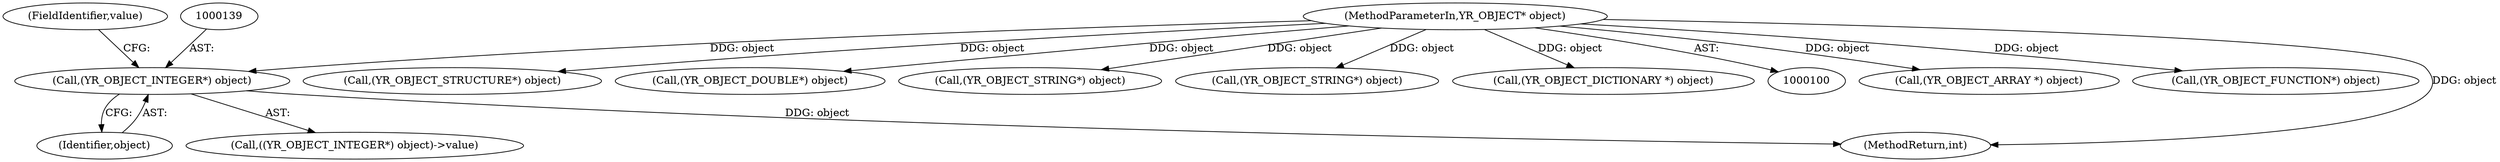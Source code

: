 digraph "0_yara_053e67e3ec81cc9268ce30eaf0d6663d8639ed1e_0@pointer" {
"1000138" [label="(Call,(YR_OBJECT_INTEGER*) object)"];
"1000101" [label="(MethodParameterIn,YR_OBJECT* object)"];
"1000268" [label="(Call,(YR_OBJECT_ARRAY *) object)"];
"1000137" [label="(Call,((YR_OBJECT_INTEGER*) object)->value)"];
"1000191" [label="(Call,(YR_OBJECT_FUNCTION*) object)"];
"1000101" [label="(MethodParameterIn,YR_OBJECT* object)"];
"1000138" [label="(Call,(YR_OBJECT_INTEGER*) object)"];
"1000235" [label="(Call,(YR_OBJECT_STRUCTURE*) object)"];
"1000140" [label="(Identifier,object)"];
"1000141" [label="(FieldIdentifier,value)"];
"1000308" [label="(MethodReturn,int)"];
"1000183" [label="(Call,(YR_OBJECT_DOUBLE*) object)"];
"1000147" [label="(Call,(YR_OBJECT_STRING*) object)"];
"1000161" [label="(Call,(YR_OBJECT_STRING*) object)"];
"1000285" [label="(Call,(YR_OBJECT_DICTIONARY *) object)"];
"1000138" -> "1000137"  [label="AST: "];
"1000138" -> "1000140"  [label="CFG: "];
"1000139" -> "1000138"  [label="AST: "];
"1000140" -> "1000138"  [label="AST: "];
"1000141" -> "1000138"  [label="CFG: "];
"1000138" -> "1000308"  [label="DDG: object"];
"1000101" -> "1000138"  [label="DDG: object"];
"1000101" -> "1000100"  [label="AST: "];
"1000101" -> "1000308"  [label="DDG: object"];
"1000101" -> "1000147"  [label="DDG: object"];
"1000101" -> "1000161"  [label="DDG: object"];
"1000101" -> "1000183"  [label="DDG: object"];
"1000101" -> "1000191"  [label="DDG: object"];
"1000101" -> "1000235"  [label="DDG: object"];
"1000101" -> "1000268"  [label="DDG: object"];
"1000101" -> "1000285"  [label="DDG: object"];
}
